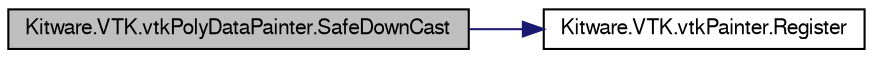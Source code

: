 digraph G
{
  bgcolor="transparent";
  edge [fontname="FreeSans",fontsize="10",labelfontname="FreeSans",labelfontsize="10"];
  node [fontname="FreeSans",fontsize="10",shape=record];
  rankdir="LR";
  Node1 [label="Kitware.VTK.vtkPolyDataPainter.SafeDownCast",height=0.2,width=0.4,color="black", fillcolor="grey75", style="filled" fontcolor="black"];
  Node1 -> Node2 [color="midnightblue",fontsize="10",style="solid",fontname="FreeSans"];
  Node2 [label="Kitware.VTK.vtkPainter.Register",height=0.2,width=0.4,color="black",URL="$class_kitware_1_1_v_t_k_1_1vtk_painter.html#aa8672ddfd60adfd5ef286e584eba35fc",tooltip="Take part in garbage collection."];
}
